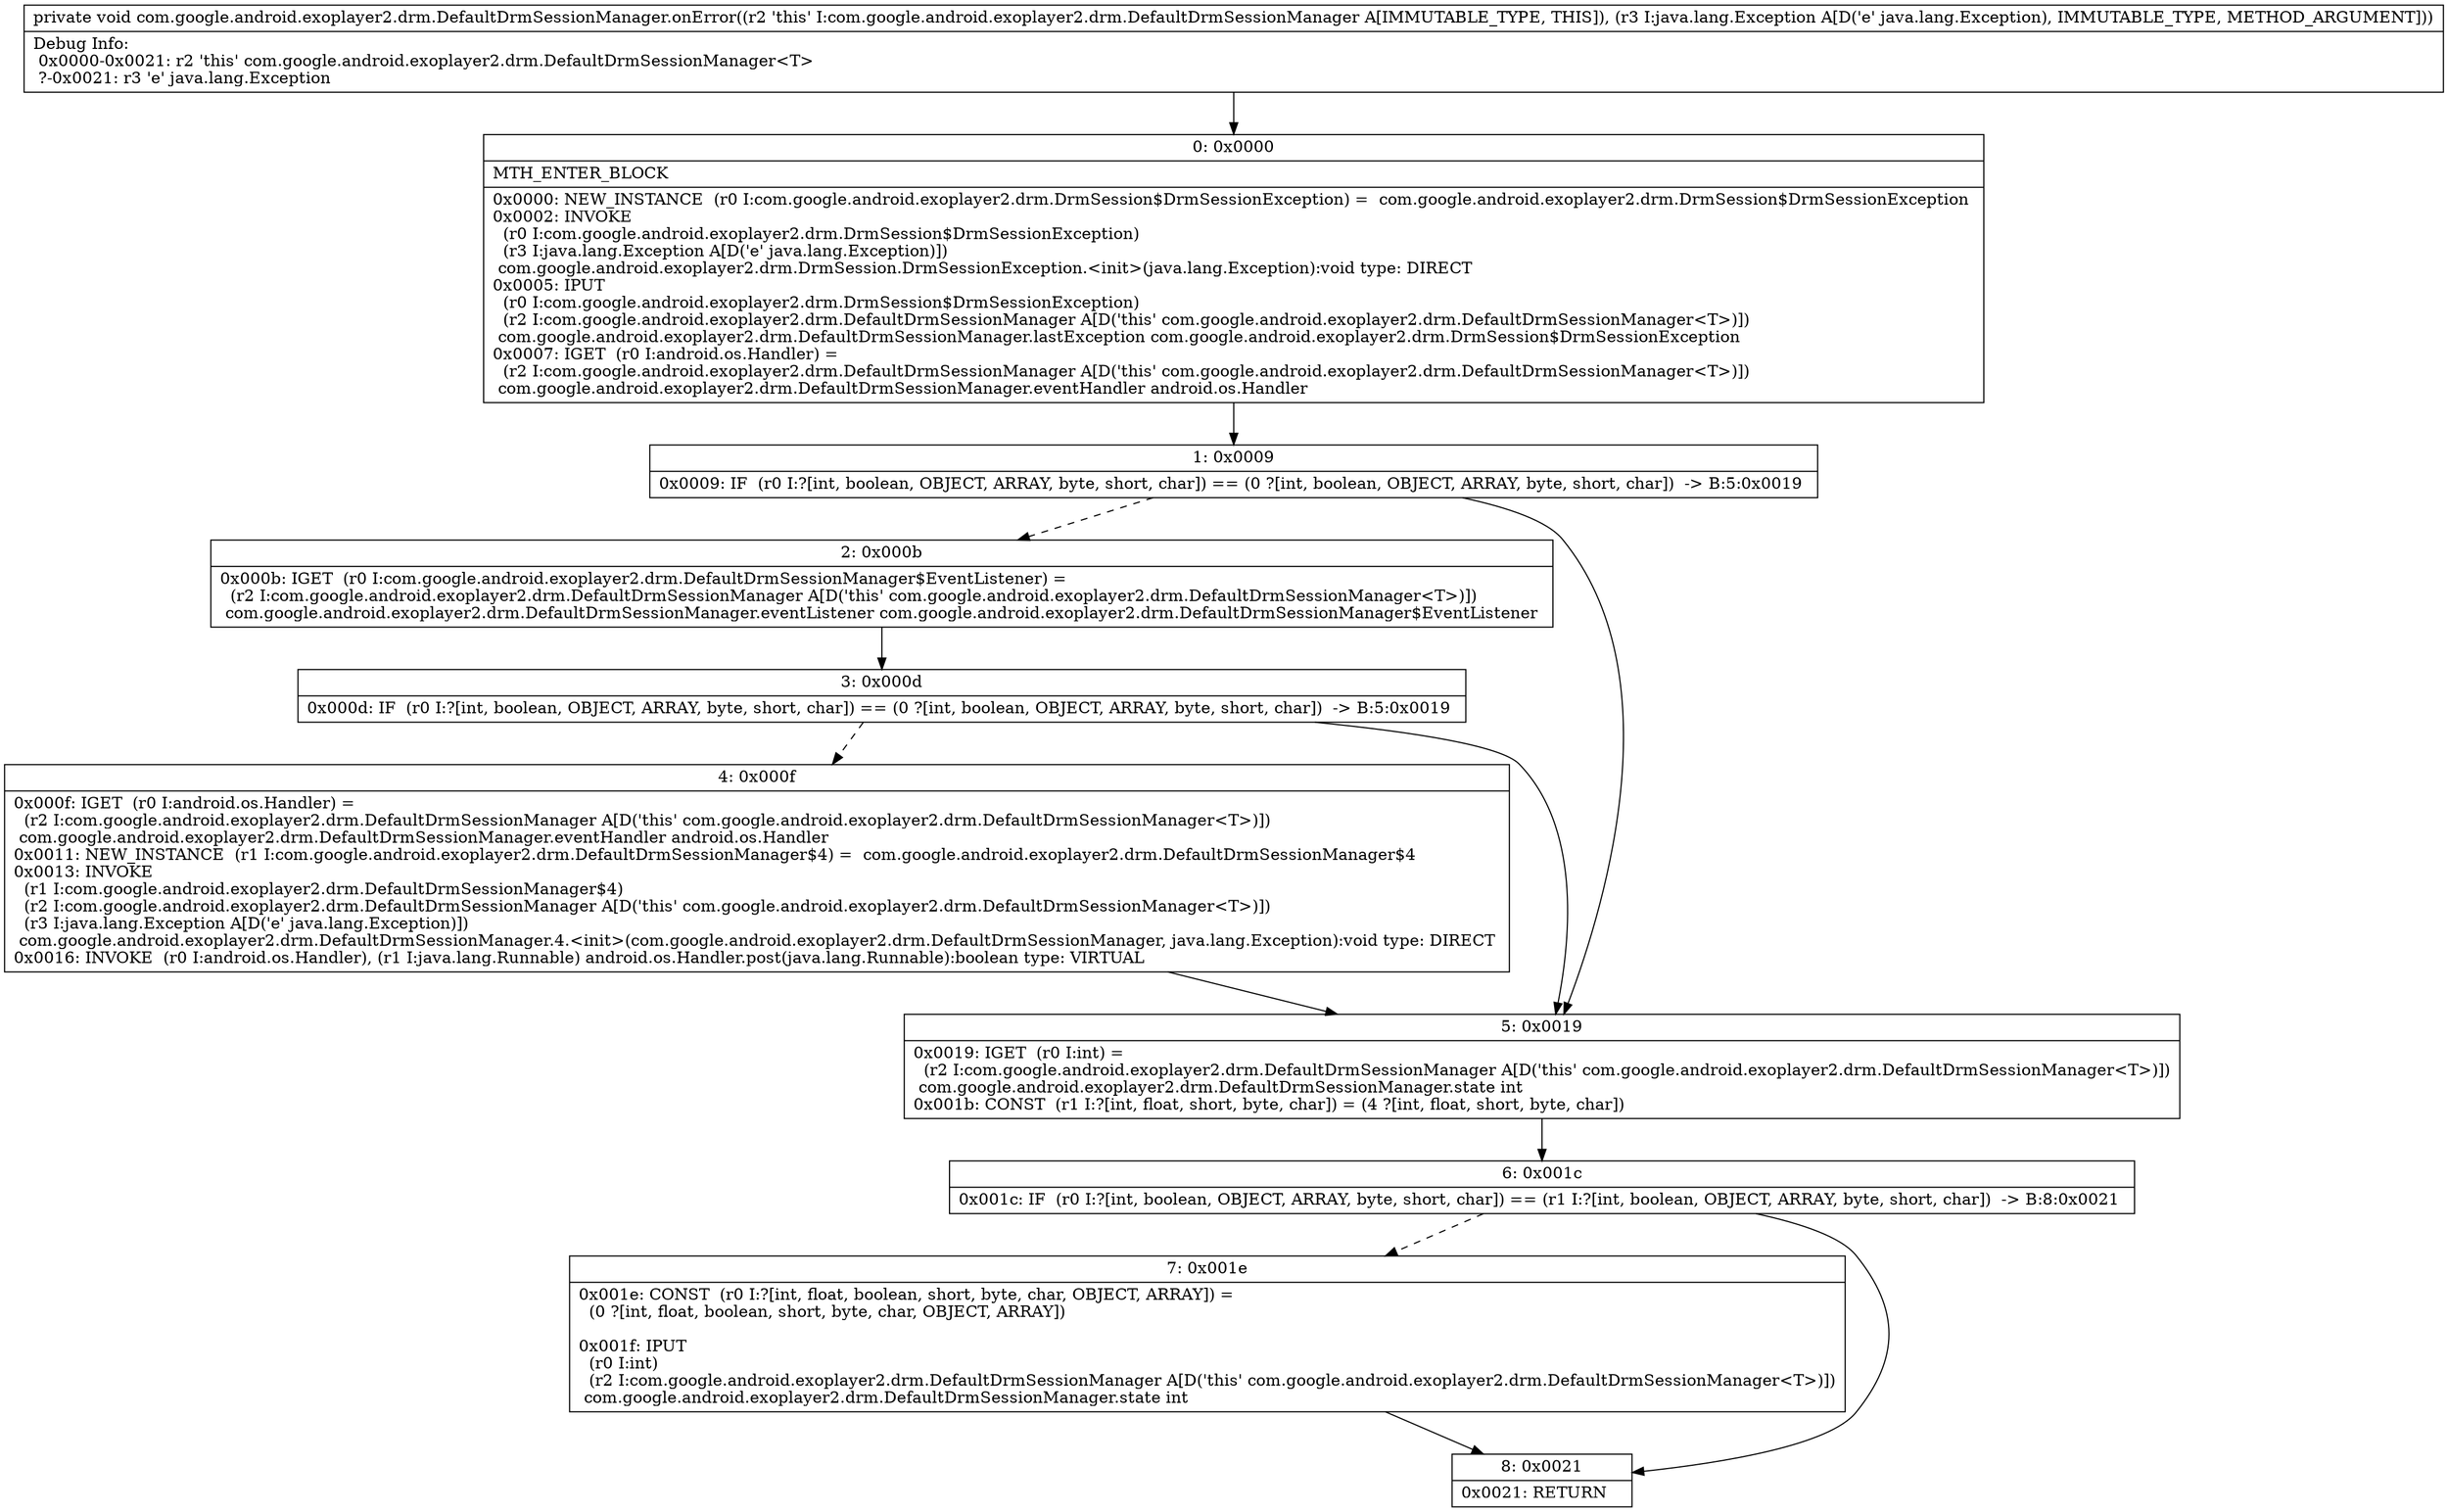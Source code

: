 digraph "CFG forcom.google.android.exoplayer2.drm.DefaultDrmSessionManager.onError(Ljava\/lang\/Exception;)V" {
Node_0 [shape=record,label="{0\:\ 0x0000|MTH_ENTER_BLOCK\l|0x0000: NEW_INSTANCE  (r0 I:com.google.android.exoplayer2.drm.DrmSession$DrmSessionException) =  com.google.android.exoplayer2.drm.DrmSession$DrmSessionException \l0x0002: INVOKE  \l  (r0 I:com.google.android.exoplayer2.drm.DrmSession$DrmSessionException)\l  (r3 I:java.lang.Exception A[D('e' java.lang.Exception)])\l com.google.android.exoplayer2.drm.DrmSession.DrmSessionException.\<init\>(java.lang.Exception):void type: DIRECT \l0x0005: IPUT  \l  (r0 I:com.google.android.exoplayer2.drm.DrmSession$DrmSessionException)\l  (r2 I:com.google.android.exoplayer2.drm.DefaultDrmSessionManager A[D('this' com.google.android.exoplayer2.drm.DefaultDrmSessionManager\<T\>)])\l com.google.android.exoplayer2.drm.DefaultDrmSessionManager.lastException com.google.android.exoplayer2.drm.DrmSession$DrmSessionException \l0x0007: IGET  (r0 I:android.os.Handler) = \l  (r2 I:com.google.android.exoplayer2.drm.DefaultDrmSessionManager A[D('this' com.google.android.exoplayer2.drm.DefaultDrmSessionManager\<T\>)])\l com.google.android.exoplayer2.drm.DefaultDrmSessionManager.eventHandler android.os.Handler \l}"];
Node_1 [shape=record,label="{1\:\ 0x0009|0x0009: IF  (r0 I:?[int, boolean, OBJECT, ARRAY, byte, short, char]) == (0 ?[int, boolean, OBJECT, ARRAY, byte, short, char])  \-\> B:5:0x0019 \l}"];
Node_2 [shape=record,label="{2\:\ 0x000b|0x000b: IGET  (r0 I:com.google.android.exoplayer2.drm.DefaultDrmSessionManager$EventListener) = \l  (r2 I:com.google.android.exoplayer2.drm.DefaultDrmSessionManager A[D('this' com.google.android.exoplayer2.drm.DefaultDrmSessionManager\<T\>)])\l com.google.android.exoplayer2.drm.DefaultDrmSessionManager.eventListener com.google.android.exoplayer2.drm.DefaultDrmSessionManager$EventListener \l}"];
Node_3 [shape=record,label="{3\:\ 0x000d|0x000d: IF  (r0 I:?[int, boolean, OBJECT, ARRAY, byte, short, char]) == (0 ?[int, boolean, OBJECT, ARRAY, byte, short, char])  \-\> B:5:0x0019 \l}"];
Node_4 [shape=record,label="{4\:\ 0x000f|0x000f: IGET  (r0 I:android.os.Handler) = \l  (r2 I:com.google.android.exoplayer2.drm.DefaultDrmSessionManager A[D('this' com.google.android.exoplayer2.drm.DefaultDrmSessionManager\<T\>)])\l com.google.android.exoplayer2.drm.DefaultDrmSessionManager.eventHandler android.os.Handler \l0x0011: NEW_INSTANCE  (r1 I:com.google.android.exoplayer2.drm.DefaultDrmSessionManager$4) =  com.google.android.exoplayer2.drm.DefaultDrmSessionManager$4 \l0x0013: INVOKE  \l  (r1 I:com.google.android.exoplayer2.drm.DefaultDrmSessionManager$4)\l  (r2 I:com.google.android.exoplayer2.drm.DefaultDrmSessionManager A[D('this' com.google.android.exoplayer2.drm.DefaultDrmSessionManager\<T\>)])\l  (r3 I:java.lang.Exception A[D('e' java.lang.Exception)])\l com.google.android.exoplayer2.drm.DefaultDrmSessionManager.4.\<init\>(com.google.android.exoplayer2.drm.DefaultDrmSessionManager, java.lang.Exception):void type: DIRECT \l0x0016: INVOKE  (r0 I:android.os.Handler), (r1 I:java.lang.Runnable) android.os.Handler.post(java.lang.Runnable):boolean type: VIRTUAL \l}"];
Node_5 [shape=record,label="{5\:\ 0x0019|0x0019: IGET  (r0 I:int) = \l  (r2 I:com.google.android.exoplayer2.drm.DefaultDrmSessionManager A[D('this' com.google.android.exoplayer2.drm.DefaultDrmSessionManager\<T\>)])\l com.google.android.exoplayer2.drm.DefaultDrmSessionManager.state int \l0x001b: CONST  (r1 I:?[int, float, short, byte, char]) = (4 ?[int, float, short, byte, char]) \l}"];
Node_6 [shape=record,label="{6\:\ 0x001c|0x001c: IF  (r0 I:?[int, boolean, OBJECT, ARRAY, byte, short, char]) == (r1 I:?[int, boolean, OBJECT, ARRAY, byte, short, char])  \-\> B:8:0x0021 \l}"];
Node_7 [shape=record,label="{7\:\ 0x001e|0x001e: CONST  (r0 I:?[int, float, boolean, short, byte, char, OBJECT, ARRAY]) = \l  (0 ?[int, float, boolean, short, byte, char, OBJECT, ARRAY])\l \l0x001f: IPUT  \l  (r0 I:int)\l  (r2 I:com.google.android.exoplayer2.drm.DefaultDrmSessionManager A[D('this' com.google.android.exoplayer2.drm.DefaultDrmSessionManager\<T\>)])\l com.google.android.exoplayer2.drm.DefaultDrmSessionManager.state int \l}"];
Node_8 [shape=record,label="{8\:\ 0x0021|0x0021: RETURN   \l}"];
MethodNode[shape=record,label="{private void com.google.android.exoplayer2.drm.DefaultDrmSessionManager.onError((r2 'this' I:com.google.android.exoplayer2.drm.DefaultDrmSessionManager A[IMMUTABLE_TYPE, THIS]), (r3 I:java.lang.Exception A[D('e' java.lang.Exception), IMMUTABLE_TYPE, METHOD_ARGUMENT]))  | Debug Info:\l  0x0000\-0x0021: r2 'this' com.google.android.exoplayer2.drm.DefaultDrmSessionManager\<T\>\l  ?\-0x0021: r3 'e' java.lang.Exception\l}"];
MethodNode -> Node_0;
Node_0 -> Node_1;
Node_1 -> Node_2[style=dashed];
Node_1 -> Node_5;
Node_2 -> Node_3;
Node_3 -> Node_4[style=dashed];
Node_3 -> Node_5;
Node_4 -> Node_5;
Node_5 -> Node_6;
Node_6 -> Node_7[style=dashed];
Node_6 -> Node_8;
Node_7 -> Node_8;
}

